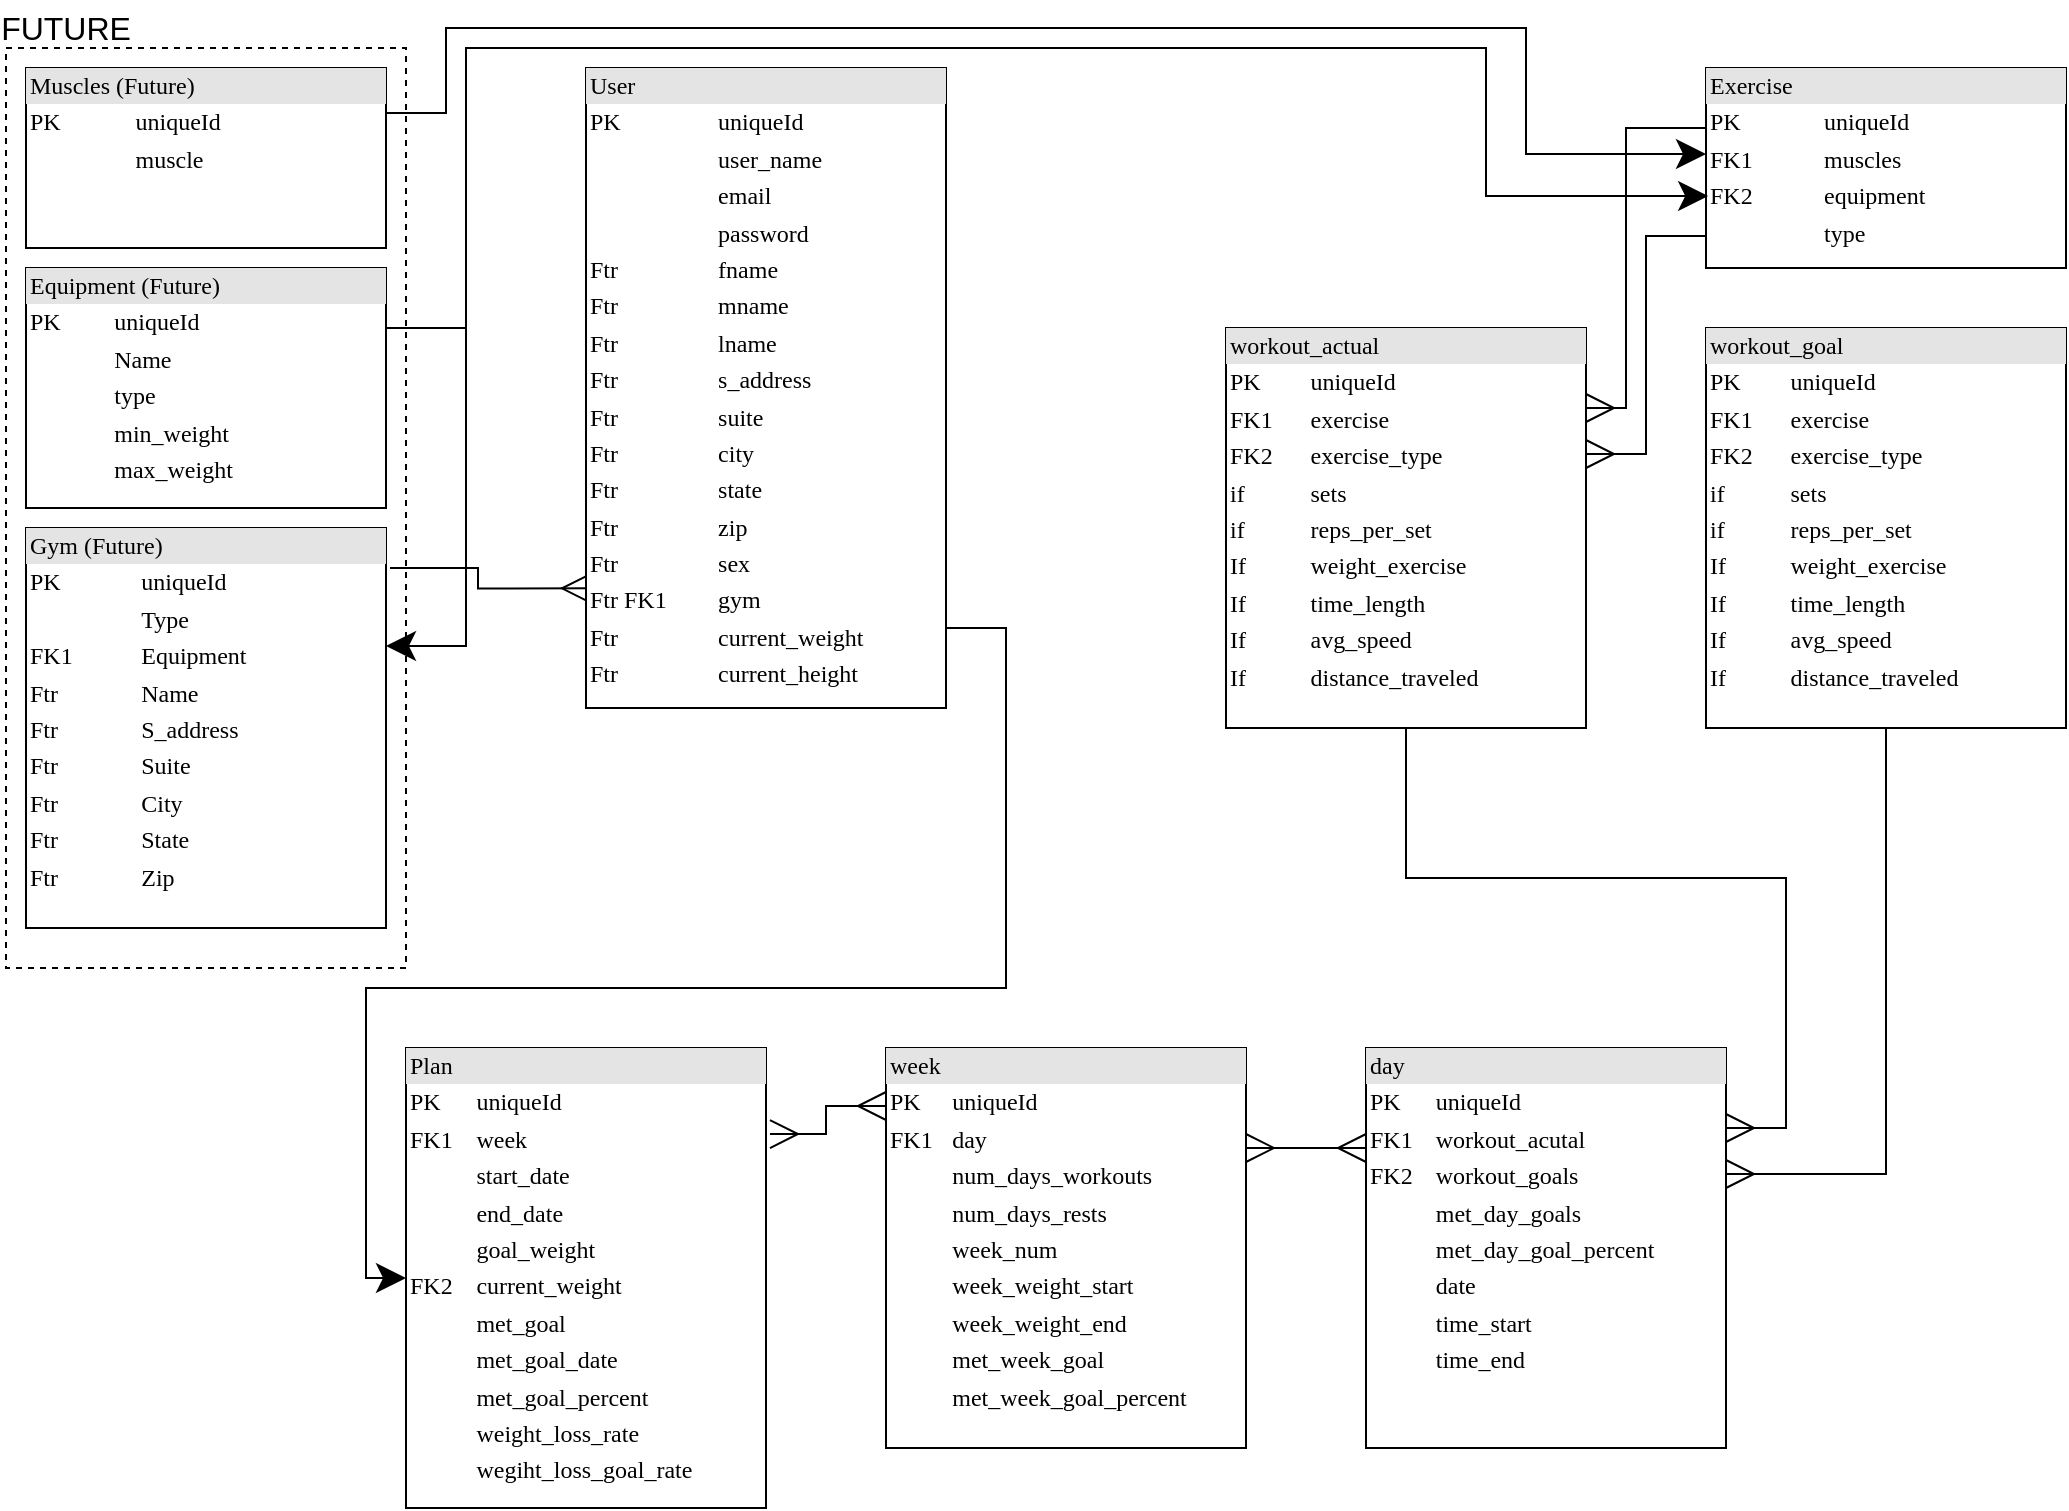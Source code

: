 <mxfile version="14.4.3" type="device"><diagram name="db_version 3" id="2ca16b54-16f6-2749-3443-fa8db7711227"><mxGraphModel dx="1086" dy="878" grid="1" gridSize="10" guides="1" tooltips="1" connect="1" arrows="1" fold="1" page="1" pageScale="1" pageWidth="1100" pageHeight="850" background="#ffffff" math="0" shadow="0"><root><mxCell id="0"/><mxCell id="1" parent="0"/><mxCell id="MJs-i36JxJc8pLhcD7cr-4" value="" style="rounded=0;whiteSpace=wrap;html=1;fillColor=none;dashed=1;" vertex="1" parent="1"><mxGeometry x="50" y="30" width="200" height="460" as="geometry"/></mxCell><mxCell id="MJs-i36JxJc8pLhcD7cr-14" style="edgeStyle=orthogonalEdgeStyle;rounded=0;orthogonalLoop=1;jettySize=auto;html=1;exitX=1;exitY=0.25;exitDx=0;exitDy=0;entryX=0;entryY=0.43;entryDx=0;entryDy=0;startArrow=none;startFill=0;startSize=12;endArrow=classic;endFill=1;endSize=12;strokeWidth=1;entryPerimeter=0;" edge="1" parent="1" source="2ed32ef02a7f4228-1" target="2ed32ef02a7f4228-4"><mxGeometry relative="1" as="geometry"><Array as="points"><mxPoint x="270" y="63"/><mxPoint x="270" y="20"/><mxPoint x="810" y="20"/><mxPoint x="810" y="83"/></Array></mxGeometry></mxCell><mxCell id="2ed32ef02a7f4228-1" value="&lt;div style=&quot;box-sizing: border-box ; width: 100% ; background: #e4e4e4 ; padding: 2px&quot;&gt;Muscles (Future)&lt;/div&gt;&lt;table style=&quot;width: 100% ; font-size: 1em&quot; cellpadding=&quot;2&quot; cellspacing=&quot;0&quot;&gt;&lt;tbody&gt;&lt;tr&gt;&lt;td&gt;PK&lt;/td&gt;&lt;td&gt;uniqueId&lt;/td&gt;&lt;/tr&gt;&lt;tr&gt;&lt;td&gt;&lt;br&gt;&lt;/td&gt;&lt;td&gt;muscle&lt;/td&gt;&lt;/tr&gt;&lt;tr&gt;&lt;td&gt;&lt;/td&gt;&lt;td&gt;&lt;br&gt;&lt;/td&gt;&lt;/tr&gt;&lt;/tbody&gt;&lt;/table&gt;" style="verticalAlign=top;align=left;overflow=fill;html=1;rounded=0;shadow=0;comic=0;labelBackgroundColor=none;strokeWidth=1;fontFamily=Verdana;fontSize=12" parent="1" vertex="1"><mxGeometry x="60" y="40" width="180" height="90" as="geometry"/></mxCell><mxCell id="MJs-i36JxJc8pLhcD7cr-13" style="edgeStyle=orthogonalEdgeStyle;rounded=0;orthogonalLoop=1;jettySize=auto;html=1;exitX=0;exitY=0.5;exitDx=0;exitDy=0;entryX=1;entryY=0.875;entryDx=0;entryDy=0;entryPerimeter=0;startArrow=classic;startFill=1;startSize=12;endArrow=none;endFill=0;endSize=12;strokeWidth=1;" edge="1" parent="1" source="2ed32ef02a7f4228-2" target="2ed32ef02a7f4228-8"><mxGeometry relative="1" as="geometry"><Array as="points"><mxPoint x="230" y="645"/><mxPoint x="230" y="500"/><mxPoint x="550" y="500"/><mxPoint x="550" y="320"/></Array></mxGeometry></mxCell><mxCell id="2ed32ef02a7f4228-2" value="&lt;div style=&quot;box-sizing: border-box ; width: 100% ; background: #e4e4e4 ; padding: 2px&quot;&gt;Plan&lt;/div&gt;&lt;table style=&quot;width: 100% ; font-size: 1em&quot; cellpadding=&quot;2&quot; cellspacing=&quot;0&quot;&gt;&lt;tbody&gt;&lt;tr&gt;&lt;td&gt;PK&lt;/td&gt;&lt;td&gt;uniqueId&lt;/td&gt;&lt;/tr&gt;&lt;tr&gt;&lt;td&gt;FK1&lt;/td&gt;&lt;td&gt;week&lt;/td&gt;&lt;/tr&gt;&lt;tr&gt;&lt;td&gt;&lt;/td&gt;&lt;td&gt;start_date&lt;/td&gt;&lt;/tr&gt;&lt;tr&gt;&lt;td&gt;&lt;br&gt;&lt;/td&gt;&lt;td&gt;end_date&lt;br&gt;&lt;/td&gt;&lt;/tr&gt;&lt;tr&gt;&lt;td&gt;&lt;br&gt;&lt;/td&gt;&lt;td&gt;goal_weight&lt;br&gt;&lt;/td&gt;&lt;/tr&gt;&lt;tr&gt;&lt;td&gt;FK2&lt;/td&gt;&lt;td&gt;current_weight&lt;/td&gt;&lt;/tr&gt;&lt;tr&gt;&lt;td&gt;&lt;br&gt;&lt;/td&gt;&lt;td&gt;met_goal&lt;/td&gt;&lt;/tr&gt;&lt;tr&gt;&lt;td&gt;&lt;br&gt;&lt;/td&gt;&lt;td&gt;met_goal_date&lt;/td&gt;&lt;/tr&gt;&lt;tr&gt;&lt;td&gt;&lt;br&gt;&lt;/td&gt;&lt;td&gt;met_goal_percent&lt;/td&gt;&lt;/tr&gt;&lt;tr&gt;&lt;td&gt;&lt;br&gt;&lt;/td&gt;&lt;td&gt;weight_loss_rate&lt;br&gt;&lt;/td&gt;&lt;/tr&gt;&lt;tr&gt;&lt;td&gt;&lt;br&gt;&lt;/td&gt;&lt;td&gt;wegiht_loss_goal_rate&lt;/td&gt;&lt;/tr&gt;&lt;/tbody&gt;&lt;/table&gt;" style="verticalAlign=top;align=left;overflow=fill;html=1;rounded=0;shadow=0;comic=0;labelBackgroundColor=none;strokeWidth=1;fontFamily=Verdana;fontSize=12" parent="1" vertex="1"><mxGeometry x="250" y="530" width="180" height="230" as="geometry"/></mxCell><mxCell id="2ed32ef02a7f4228-3" value="&lt;div style=&quot;box-sizing: border-box ; width: 100% ; background: #e4e4e4 ; padding: 2px&quot;&gt;Gym (Future)&lt;/div&gt;&lt;table style=&quot;width: 100% ; font-size: 1em&quot; cellpadding=&quot;2&quot; cellspacing=&quot;0&quot;&gt;&lt;tbody&gt;&lt;tr&gt;&lt;td&gt;PK&lt;/td&gt;&lt;td&gt;uniqueId&lt;/td&gt;&lt;/tr&gt;&lt;tr&gt;&lt;td&gt;&lt;br&gt;&lt;/td&gt;&lt;td&gt;Type&lt;/td&gt;&lt;/tr&gt;&lt;tr&gt;&lt;td&gt;FK1&lt;/td&gt;&lt;td&gt;Equipment&lt;/td&gt;&lt;/tr&gt;&lt;tr&gt;&lt;td&gt;Ftr&lt;/td&gt;&lt;td&gt;Name&lt;/td&gt;&lt;/tr&gt;&lt;tr&gt;&lt;td&gt;Ftr&lt;/td&gt;&lt;td&gt;S_address&lt;/td&gt;&lt;/tr&gt;&lt;tr&gt;&lt;td&gt;Ftr&lt;/td&gt;&lt;td&gt;Suite&lt;/td&gt;&lt;/tr&gt;&lt;tr&gt;&lt;td&gt;Ftr&lt;/td&gt;&lt;td&gt;City&lt;/td&gt;&lt;/tr&gt;&lt;tr&gt;&lt;td&gt;Ftr&lt;/td&gt;&lt;td&gt;State&lt;/td&gt;&lt;/tr&gt;&lt;tr&gt;&lt;td&gt;Ftr&lt;/td&gt;&lt;td&gt;Zip&lt;/td&gt;&lt;/tr&gt;&lt;/tbody&gt;&lt;/table&gt;" style="verticalAlign=top;align=left;overflow=fill;html=1;rounded=0;shadow=0;comic=0;labelBackgroundColor=none;strokeWidth=1;fontFamily=Verdana;fontSize=12" parent="1" vertex="1"><mxGeometry x="60" y="270" width="180" height="200" as="geometry"/></mxCell><mxCell id="MJs-i36JxJc8pLhcD7cr-7" style="edgeStyle=orthogonalEdgeStyle;rounded=0;orthogonalLoop=1;jettySize=auto;html=1;exitX=0;exitY=0.5;exitDx=0;exitDy=0;entryX=1;entryY=0.2;entryDx=0;entryDy=0;entryPerimeter=0;endArrow=ERmany;endFill=0;strokeWidth=1;startSize=12;endSize=12;" edge="1" parent="1" source="2ed32ef02a7f4228-4" target="2ed32ef02a7f4228-10"><mxGeometry relative="1" as="geometry"><Array as="points"><mxPoint x="900" y="70"/><mxPoint x="860" y="70"/><mxPoint x="860" y="210"/></Array></mxGeometry></mxCell><mxCell id="MJs-i36JxJc8pLhcD7cr-8" style="edgeStyle=orthogonalEdgeStyle;rounded=0;orthogonalLoop=1;jettySize=auto;html=1;exitX=0.011;exitY=0.84;exitDx=0;exitDy=0;entryX=1;entryY=0.315;entryDx=0;entryDy=0;entryPerimeter=0;endArrow=ERmany;endFill=0;strokeWidth=1;startSize=12;endSize=12;exitPerimeter=0;" edge="1" parent="1" source="2ed32ef02a7f4228-4" target="2ed32ef02a7f4228-10"><mxGeometry relative="1" as="geometry"><Array as="points"><mxPoint x="870" y="124"/><mxPoint x="870" y="233"/></Array></mxGeometry></mxCell><mxCell id="2ed32ef02a7f4228-4" value="&lt;div style=&quot;box-sizing: border-box ; width: 100% ; background: #e4e4e4 ; padding: 2px&quot;&gt;Exercise&lt;/div&gt;&lt;table style=&quot;width: 100% ; font-size: 1em&quot; cellpadding=&quot;2&quot; cellspacing=&quot;0&quot;&gt;&lt;tbody&gt;&lt;tr&gt;&lt;td&gt;PK&lt;/td&gt;&lt;td&gt;uniqueId&lt;/td&gt;&lt;/tr&gt;&lt;tr&gt;&lt;td&gt;FK1&lt;/td&gt;&lt;td&gt;muscles&lt;/td&gt;&lt;/tr&gt;&lt;tr&gt;&lt;td&gt;FK2&lt;/td&gt;&lt;td&gt;equipment&lt;/td&gt;&lt;/tr&gt;&lt;tr&gt;&lt;td&gt;&lt;br&gt;&lt;/td&gt;&lt;td&gt;type&lt;br&gt;&lt;/td&gt;&lt;/tr&gt;&lt;/tbody&gt;&lt;/table&gt;" style="verticalAlign=top;align=left;overflow=fill;html=1;rounded=0;shadow=0;comic=0;labelBackgroundColor=none;strokeWidth=1;fontFamily=Verdana;fontSize=12" parent="1" vertex="1"><mxGeometry x="900" y="40" width="180" height="100" as="geometry"/></mxCell><mxCell id="MJs-i36JxJc8pLhcD7cr-12" style="edgeStyle=orthogonalEdgeStyle;rounded=0;orthogonalLoop=1;jettySize=auto;html=1;exitX=0;exitY=0.145;exitDx=0;exitDy=0;startArrow=ERmany;startFill=0;startSize=12;endArrow=ERmany;endFill=0;endSize=12;strokeWidth=1;entryX=1.011;entryY=0.187;entryDx=0;entryDy=0;entryPerimeter=0;exitPerimeter=0;" edge="1" parent="1" source="2ed32ef02a7f4228-7" target="2ed32ef02a7f4228-2"><mxGeometry relative="1" as="geometry"><Array as="points"><mxPoint x="460" y="559"/><mxPoint x="460" y="573"/></Array></mxGeometry></mxCell><mxCell id="2ed32ef02a7f4228-7" value="&lt;div style=&quot;box-sizing: border-box ; width: 100% ; background: #e4e4e4 ; padding: 2px&quot;&gt;week&lt;/div&gt;&lt;table style=&quot;width: 100% ; font-size: 1em&quot; cellpadding=&quot;2&quot; cellspacing=&quot;0&quot;&gt;&lt;tbody&gt;&lt;tr&gt;&lt;td&gt;PK&lt;/td&gt;&lt;td&gt;uniqueId&lt;/td&gt;&lt;/tr&gt;&lt;tr&gt;&lt;td&gt;FK1&lt;/td&gt;&lt;td&gt;day&lt;/td&gt;&lt;/tr&gt;&lt;tr&gt;&lt;td&gt;&lt;/td&gt;&lt;td&gt;num_days_workouts&lt;/td&gt;&lt;/tr&gt;&lt;tr&gt;&lt;td&gt;&lt;br&gt;&lt;/td&gt;&lt;td&gt;num_days_rests&lt;br&gt;&lt;/td&gt;&lt;/tr&gt;&lt;tr&gt;&lt;td&gt;&lt;br&gt;&lt;/td&gt;&lt;td&gt;week_num&lt;br&gt;&lt;/td&gt;&lt;/tr&gt;&lt;tr&gt;&lt;td&gt;&lt;br&gt;&lt;/td&gt;&lt;td&gt;week_weight_start&lt;br&gt;&lt;/td&gt;&lt;/tr&gt;&lt;tr&gt;&lt;td&gt;&lt;br&gt;&lt;/td&gt;&lt;td&gt;week_weight_end&lt;/td&gt;&lt;/tr&gt;&lt;tr&gt;&lt;td&gt;&lt;br&gt;&lt;/td&gt;&lt;td&gt;met_week_goal&lt;/td&gt;&lt;/tr&gt;&lt;tr&gt;&lt;td&gt;&lt;br&gt;&lt;/td&gt;&lt;td&gt;met_week_goal_percent&lt;/td&gt;&lt;/tr&gt;&lt;/tbody&gt;&lt;/table&gt;" style="verticalAlign=top;align=left;overflow=fill;html=1;rounded=0;shadow=0;comic=0;labelBackgroundColor=none;strokeWidth=1;fontFamily=Verdana;fontSize=12" parent="1" vertex="1"><mxGeometry x="490" y="530" width="180" height="200" as="geometry"/></mxCell><mxCell id="MJs-i36JxJc8pLhcD7cr-17" style="edgeStyle=orthogonalEdgeStyle;rounded=0;orthogonalLoop=1;jettySize=auto;html=1;exitX=0.011;exitY=0.813;exitDx=0;exitDy=0;startArrow=ERmany;startFill=0;startSize=12;endArrow=none;endFill=0;endSize=12;strokeWidth=1;exitPerimeter=0;" edge="1" parent="1" source="2ed32ef02a7f4228-8"><mxGeometry relative="1" as="geometry"><mxPoint x="242" y="290" as="targetPoint"/><Array as="points"><mxPoint x="286" y="300"/><mxPoint x="286" y="290"/><mxPoint x="242" y="290"/></Array></mxGeometry></mxCell><mxCell id="2ed32ef02a7f4228-8" value="&lt;div style=&quot;box-sizing: border-box ; width: 100% ; background: #e4e4e4 ; padding: 2px&quot;&gt;User&lt;/div&gt;&lt;table style=&quot;width: 100% ; font-size: 1em&quot; cellpadding=&quot;2&quot; cellspacing=&quot;0&quot;&gt;&lt;tbody&gt;&lt;tr&gt;&lt;td&gt;PK&lt;/td&gt;&lt;td&gt;uniqueId&lt;/td&gt;&lt;/tr&gt;&lt;tr&gt;&lt;td&gt;&lt;br&gt;&lt;/td&gt;&lt;td&gt;user_name&lt;/td&gt;&lt;/tr&gt;&lt;tr&gt;&lt;td&gt;&lt;/td&gt;&lt;td&gt;email&lt;/td&gt;&lt;/tr&gt;&lt;tr&gt;&lt;td&gt;&lt;br&gt;&lt;/td&gt;&lt;td&gt;password&lt;br&gt;&lt;/td&gt;&lt;/tr&gt;&lt;tr&gt;&lt;td&gt;Ftr&lt;/td&gt;&lt;td&gt;fname&lt;br&gt;&lt;/td&gt;&lt;/tr&gt;&lt;tr&gt;&lt;td&gt;Ftr&lt;/td&gt;&lt;td&gt;mname&lt;br&gt;&lt;/td&gt;&lt;/tr&gt;&lt;tr&gt;&lt;td&gt;Ftr&lt;/td&gt;&lt;td&gt;lname&lt;br&gt;&lt;/td&gt;&lt;/tr&gt;&lt;tr&gt;&lt;td&gt;Ftr&lt;/td&gt;&lt;td&gt;s_address&lt;/td&gt;&lt;/tr&gt;&lt;tr&gt;&lt;td&gt;Ftr&lt;br&gt;&lt;/td&gt;&lt;td&gt;suite&lt;br&gt;&lt;/td&gt;&lt;/tr&gt;&lt;tr&gt;&lt;td&gt;Ftr&lt;br&gt;&lt;/td&gt;&lt;td&gt;city&lt;br&gt;&lt;/td&gt;&lt;/tr&gt;&lt;tr&gt;&lt;td&gt;Ftr&lt;br&gt;&lt;/td&gt;&lt;td&gt;state&lt;br&gt;&lt;/td&gt;&lt;/tr&gt;&lt;tr&gt;&lt;td&gt;Ftr&lt;/td&gt;&lt;td&gt;zip&lt;/td&gt;&lt;/tr&gt;&lt;tr&gt;&lt;td&gt;Ftr&lt;/td&gt;&lt;td&gt;sex&lt;/td&gt;&lt;/tr&gt;&lt;tr&gt;&lt;td&gt;Ftr FK1&lt;br&gt;&lt;/td&gt;&lt;td&gt;gym&lt;/td&gt;&lt;/tr&gt;&lt;tr&gt;&lt;td&gt;Ftr&lt;/td&gt;&lt;td&gt;current_weight&lt;br&gt;&lt;/td&gt;&lt;/tr&gt;&lt;tr&gt;&lt;td&gt;Ftr&lt;/td&gt;&lt;td&gt;current_height&lt;/td&gt;&lt;/tr&gt;&lt;/tbody&gt;&lt;/table&gt;" style="verticalAlign=top;align=left;overflow=fill;html=1;rounded=0;shadow=0;comic=0;labelBackgroundColor=none;strokeWidth=1;fontFamily=Verdana;fontSize=12" parent="1" vertex="1"><mxGeometry x="340" y="40" width="180" height="320" as="geometry"/></mxCell><mxCell id="MJs-i36JxJc8pLhcD7cr-11" style="edgeStyle=orthogonalEdgeStyle;rounded=0;orthogonalLoop=1;jettySize=auto;html=1;exitX=0;exitY=0.25;exitDx=0;exitDy=0;entryX=1;entryY=0.25;entryDx=0;entryDy=0;endArrow=ERmany;endFill=0;startArrow=ERmany;startFill=0;strokeWidth=1;startSize=12;endSize=12;" edge="1" parent="1" source="2ed32ef02a7f4228-9" target="2ed32ef02a7f4228-7"><mxGeometry relative="1" as="geometry"/></mxCell><mxCell id="2ed32ef02a7f4228-9" value="&lt;div style=&quot;box-sizing: border-box ; width: 100% ; background: #e4e4e4 ; padding: 2px&quot;&gt;day&lt;/div&gt;&lt;table style=&quot;width: 100% ; font-size: 1em&quot; cellpadding=&quot;2&quot; cellspacing=&quot;0&quot;&gt;&lt;tbody&gt;&lt;tr&gt;&lt;td&gt;PK&lt;/td&gt;&lt;td&gt;uniqueId&lt;/td&gt;&lt;/tr&gt;&lt;tr&gt;&lt;td&gt;FK1&lt;/td&gt;&lt;td&gt;workout_acutal&lt;/td&gt;&lt;/tr&gt;&lt;tr&gt;&lt;td&gt;FK2&lt;/td&gt;&lt;td&gt;workout_goals&lt;/td&gt;&lt;/tr&gt;&lt;tr&gt;&lt;td&gt;&lt;br&gt;&lt;/td&gt;&lt;td&gt;met_day_goals&lt;/td&gt;&lt;/tr&gt;&lt;tr&gt;&lt;td&gt;&lt;br&gt;&lt;/td&gt;&lt;td&gt;met_day_goal_percent&lt;/td&gt;&lt;/tr&gt;&lt;tr&gt;&lt;td&gt;&lt;br&gt;&lt;/td&gt;&lt;td&gt;date&lt;/td&gt;&lt;/tr&gt;&lt;tr&gt;&lt;td&gt;&lt;br&gt;&lt;/td&gt;&lt;td&gt;time_start&lt;/td&gt;&lt;/tr&gt;&lt;tr&gt;&lt;td&gt;&lt;br&gt;&lt;/td&gt;&lt;td&gt;time_end&lt;/td&gt;&lt;/tr&gt;&lt;/tbody&gt;&lt;/table&gt;" style="verticalAlign=top;align=left;overflow=fill;html=1;rounded=0;shadow=0;comic=0;labelBackgroundColor=none;strokeWidth=1;fontFamily=Verdana;fontSize=12" parent="1" vertex="1"><mxGeometry x="730" y="530" width="180" height="200" as="geometry"/></mxCell><mxCell id="MJs-i36JxJc8pLhcD7cr-9" style="edgeStyle=orthogonalEdgeStyle;rounded=0;orthogonalLoop=1;jettySize=auto;html=1;exitX=0.5;exitY=1;exitDx=0;exitDy=0;entryX=1;entryY=0.2;entryDx=0;entryDy=0;entryPerimeter=0;endArrow=ERmany;endFill=0;strokeWidth=1;startSize=12;endSize=12;" edge="1" parent="1" source="2ed32ef02a7f4228-10" target="2ed32ef02a7f4228-9"><mxGeometry relative="1" as="geometry"/></mxCell><mxCell id="2ed32ef02a7f4228-10" value="&lt;div style=&quot;box-sizing: border-box ; width: 100% ; background: #e4e4e4 ; padding: 2px&quot;&gt;workout_actual&lt;/div&gt;&lt;table style=&quot;width: 100% ; font-size: 1em&quot; cellpadding=&quot;2&quot; cellspacing=&quot;0&quot;&gt;&lt;tbody&gt;&lt;tr&gt;&lt;td&gt;PK&lt;/td&gt;&lt;td&gt;uniqueId&lt;/td&gt;&lt;/tr&gt;&lt;tr&gt;&lt;td&gt;FK1&lt;/td&gt;&lt;td&gt;exercise&lt;/td&gt;&lt;/tr&gt;&lt;tr&gt;&lt;td&gt;FK2&lt;/td&gt;&lt;td&gt;exercise_type&lt;/td&gt;&lt;/tr&gt;&lt;tr&gt;&lt;td&gt;if&lt;/td&gt;&lt;td&gt;sets&lt;/td&gt;&lt;/tr&gt;&lt;tr&gt;&lt;td&gt;if&lt;/td&gt;&lt;td&gt;reps_per_set&lt;br&gt;&lt;/td&gt;&lt;/tr&gt;&lt;tr&gt;&lt;td&gt;If&lt;/td&gt;&lt;td&gt;weight_exercise&lt;br&gt;&lt;/td&gt;&lt;/tr&gt;&lt;tr&gt;&lt;td&gt;If&lt;/td&gt;&lt;td&gt;time_length&lt;br&gt;&lt;/td&gt;&lt;/tr&gt;&lt;tr&gt;&lt;td&gt;If&lt;/td&gt;&lt;td&gt;avg_speed&lt;br&gt;&lt;/td&gt;&lt;/tr&gt;&lt;tr&gt;&lt;td&gt;If&lt;/td&gt;&lt;td&gt;distance_traveled&lt;br&gt;&lt;/td&gt;&lt;/tr&gt;&lt;/tbody&gt;&lt;/table&gt;" style="verticalAlign=top;align=left;overflow=fill;html=1;rounded=0;shadow=0;comic=0;labelBackgroundColor=none;strokeWidth=1;fontFamily=Verdana;fontSize=12" parent="1" vertex="1"><mxGeometry x="660" y="170" width="180" height="200" as="geometry"/></mxCell><mxCell id="MJs-i36JxJc8pLhcD7cr-16" style="edgeStyle=orthogonalEdgeStyle;rounded=0;orthogonalLoop=1;jettySize=auto;html=1;exitX=1;exitY=0.25;exitDx=0;exitDy=0;entryX=1;entryY=0.295;entryDx=0;entryDy=0;entryPerimeter=0;startArrow=none;startFill=0;startSize=12;endArrow=classic;endFill=1;endSize=12;strokeWidth=1;" edge="1" parent="1" source="2ed32ef02a7f4228-12" target="2ed32ef02a7f4228-3"><mxGeometry relative="1" as="geometry"><Array as="points"><mxPoint x="280" y="170"/><mxPoint x="280" y="329"/></Array></mxGeometry></mxCell><mxCell id="2ed32ef02a7f4228-12" value="&lt;div style=&quot;box-sizing: border-box ; width: 100% ; background: #e4e4e4 ; padding: 2px&quot;&gt;Equipment (Future)&lt;/div&gt;&lt;table style=&quot;width: 100% ; font-size: 1em&quot; cellpadding=&quot;2&quot; cellspacing=&quot;0&quot;&gt;&lt;tbody&gt;&lt;tr&gt;&lt;td&gt;PK&lt;/td&gt;&lt;td&gt;uniqueId&lt;/td&gt;&lt;/tr&gt;&lt;tr&gt;&lt;td&gt;&lt;br&gt;&lt;/td&gt;&lt;td&gt;Name&lt;/td&gt;&lt;/tr&gt;&lt;tr&gt;&lt;td&gt;&lt;/td&gt;&lt;td&gt;type&lt;/td&gt;&lt;/tr&gt;&lt;tr&gt;&lt;td&gt;&lt;br&gt;&lt;/td&gt;&lt;td&gt;min_weight&lt;br&gt;&lt;/td&gt;&lt;/tr&gt;&lt;tr&gt;&lt;td&gt;&lt;br&gt;&lt;/td&gt;&lt;td&gt;max_weight&lt;br&gt;&lt;/td&gt;&lt;/tr&gt;&lt;/tbody&gt;&lt;/table&gt;" style="verticalAlign=top;align=left;overflow=fill;html=1;rounded=0;shadow=0;comic=0;labelBackgroundColor=none;strokeWidth=1;fontFamily=Verdana;fontSize=12" parent="1" vertex="1"><mxGeometry x="60" y="140" width="180" height="120" as="geometry"/></mxCell><mxCell id="MJs-i36JxJc8pLhcD7cr-10" style="edgeStyle=orthogonalEdgeStyle;rounded=0;orthogonalLoop=1;jettySize=auto;html=1;exitX=0.5;exitY=1;exitDx=0;exitDy=0;entryX=1;entryY=0.315;entryDx=0;entryDy=0;endArrow=ERmany;endFill=0;entryPerimeter=0;strokeWidth=1;startSize=12;endSize=12;" edge="1" parent="1" source="MJs-i36JxJc8pLhcD7cr-3" target="2ed32ef02a7f4228-9"><mxGeometry relative="1" as="geometry"/></mxCell><mxCell id="MJs-i36JxJc8pLhcD7cr-3" value="&lt;div style=&quot;box-sizing: border-box ; width: 100% ; background: #e4e4e4 ; padding: 2px&quot;&gt;workout_goal&lt;/div&gt;&lt;table style=&quot;width: 100% ; font-size: 1em&quot; cellpadding=&quot;2&quot; cellspacing=&quot;0&quot;&gt;&lt;tbody&gt;&lt;tr&gt;&lt;td&gt;PK&lt;/td&gt;&lt;td&gt;uniqueId&lt;/td&gt;&lt;/tr&gt;&lt;tr&gt;&lt;td&gt;FK1&lt;/td&gt;&lt;td&gt;exercise&lt;/td&gt;&lt;/tr&gt;&lt;tr&gt;&lt;td&gt;FK2&lt;/td&gt;&lt;td&gt;exercise_type&lt;/td&gt;&lt;/tr&gt;&lt;tr&gt;&lt;td&gt;if&lt;/td&gt;&lt;td&gt;sets&lt;/td&gt;&lt;/tr&gt;&lt;tr&gt;&lt;td&gt;if&lt;/td&gt;&lt;td&gt;reps_per_set&lt;br&gt;&lt;/td&gt;&lt;/tr&gt;&lt;tr&gt;&lt;td&gt;If&lt;/td&gt;&lt;td&gt;weight_exercise&lt;br&gt;&lt;/td&gt;&lt;/tr&gt;&lt;tr&gt;&lt;td&gt;If&lt;/td&gt;&lt;td&gt;time_length&lt;br&gt;&lt;/td&gt;&lt;/tr&gt;&lt;tr&gt;&lt;td&gt;If&lt;/td&gt;&lt;td&gt;avg_speed&lt;br&gt;&lt;/td&gt;&lt;/tr&gt;&lt;tr&gt;&lt;td&gt;If&lt;/td&gt;&lt;td&gt;distance_traveled&lt;br&gt;&lt;/td&gt;&lt;/tr&gt;&lt;/tbody&gt;&lt;/table&gt;" style="verticalAlign=top;align=left;overflow=fill;html=1;rounded=0;shadow=0;comic=0;labelBackgroundColor=none;strokeWidth=1;fontFamily=Verdana;fontSize=12" vertex="1" parent="1"><mxGeometry x="900" y="170" width="180" height="200" as="geometry"/></mxCell><mxCell id="MJs-i36JxJc8pLhcD7cr-5" value="&lt;font style=&quot;font-size: 16px&quot;&gt;FUTURE&lt;/font&gt;" style="text;html=1;strokeColor=none;fillColor=none;align=center;verticalAlign=middle;whiteSpace=wrap;rounded=0;" vertex="1" parent="1"><mxGeometry x="60" y="10" width="40" height="20" as="geometry"/></mxCell><mxCell id="MJs-i36JxJc8pLhcD7cr-15" style="edgeStyle=orthogonalEdgeStyle;rounded=0;orthogonalLoop=1;jettySize=auto;html=1;exitX=1;exitY=0.25;exitDx=0;exitDy=0;entryX=0.006;entryY=0.64;entryDx=0;entryDy=0;startArrow=none;startFill=0;startSize=12;endArrow=classic;endFill=1;endSize=12;strokeWidth=1;entryPerimeter=0;" edge="1" parent="1" source="2ed32ef02a7f4228-12" target="2ed32ef02a7f4228-4"><mxGeometry relative="1" as="geometry"><mxPoint x="250" y="72.5" as="sourcePoint"/><mxPoint x="910" y="93" as="targetPoint"/><Array as="points"><mxPoint x="280" y="170"/><mxPoint x="280" y="30"/><mxPoint x="790" y="30"/><mxPoint x="790" y="104"/></Array></mxGeometry></mxCell></root></mxGraphModel></diagram></mxfile>